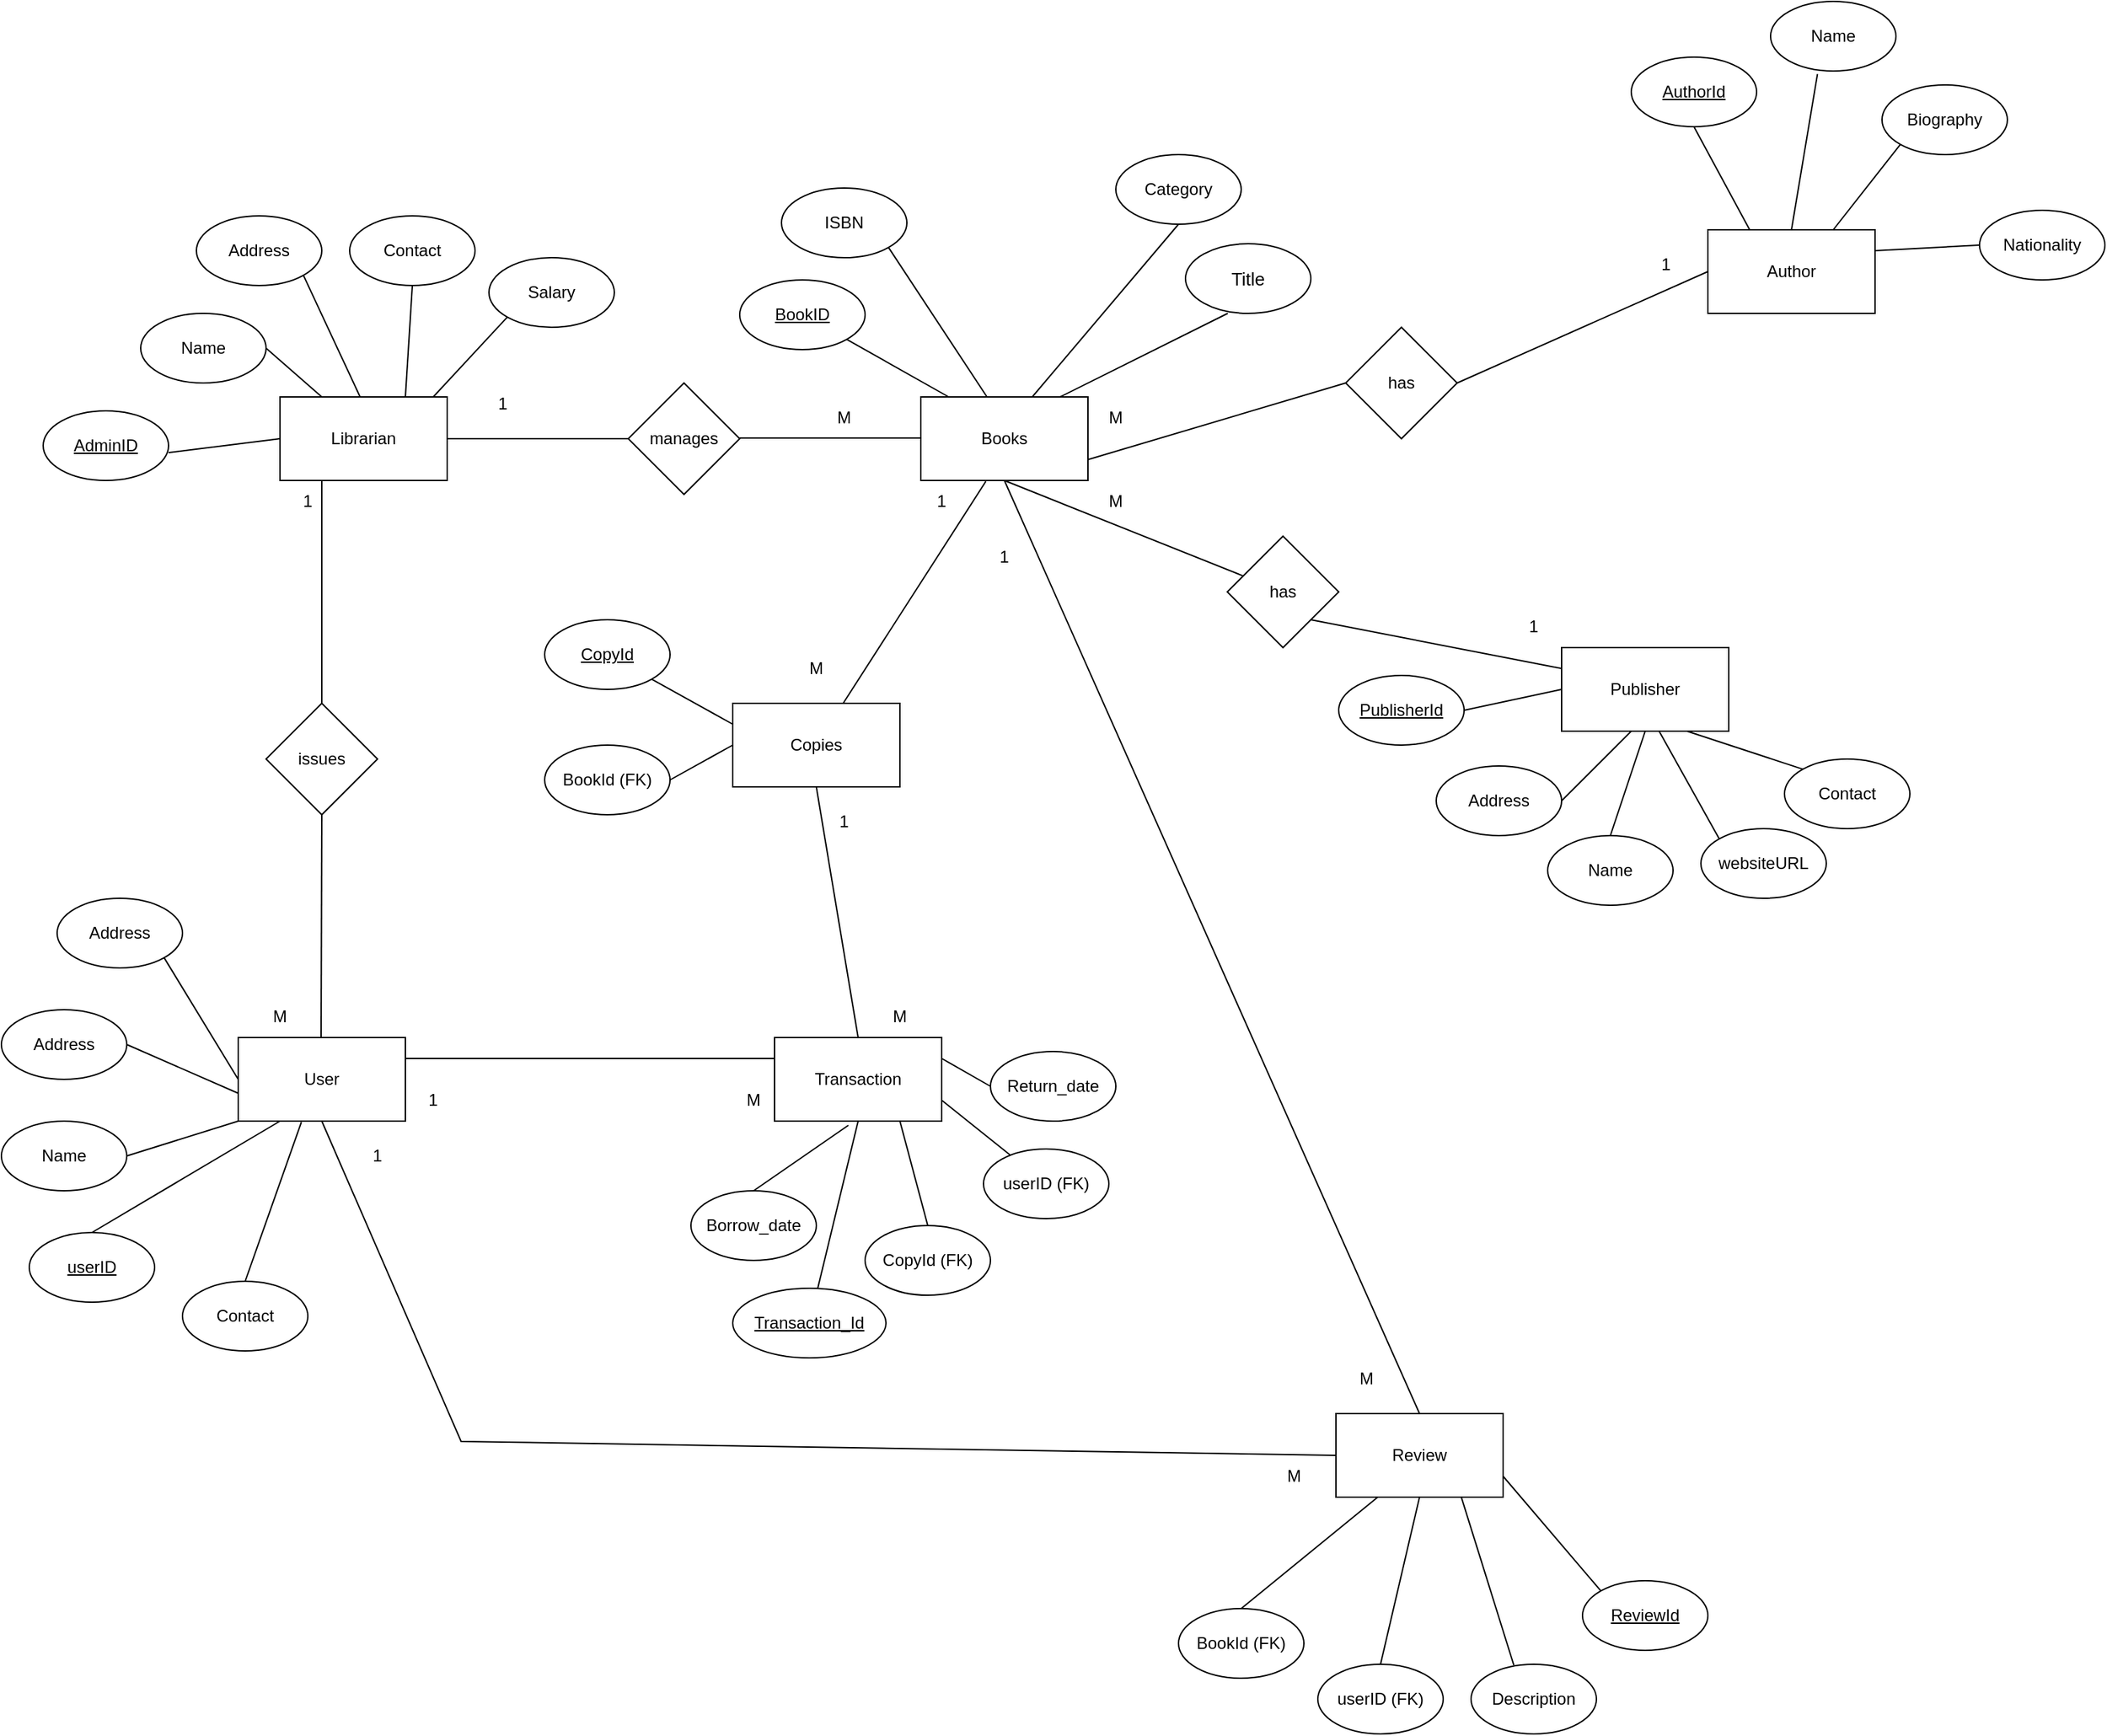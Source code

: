 <mxfile version="23.1.5" type="device">
  <diagram name="Page-1" id="hGsk2TelK7N9O7MpCbgT">
    <mxGraphModel dx="3119" dy="2300" grid="1" gridSize="10" guides="1" tooltips="1" connect="1" arrows="1" fold="1" page="1" pageScale="1" pageWidth="850" pageHeight="1100" math="0" shadow="0">
      <root>
        <mxCell id="0" />
        <mxCell id="1" parent="0" />
        <mxCell id="RzAqjCS5bhyyjEhLVQBK-1" value="Librarian" style="rounded=0;whiteSpace=wrap;html=1;" parent="1" vertex="1">
          <mxGeometry x="110" y="110" width="120" height="60" as="geometry" />
        </mxCell>
        <mxCell id="RzAqjCS5bhyyjEhLVQBK-2" value="manages" style="rhombus;whiteSpace=wrap;html=1;" parent="1" vertex="1">
          <mxGeometry x="360" y="100" width="80" height="80" as="geometry" />
        </mxCell>
        <mxCell id="RzAqjCS5bhyyjEhLVQBK-3" value="Books" style="rounded=0;whiteSpace=wrap;html=1;" parent="1" vertex="1">
          <mxGeometry x="570" y="110" width="120" height="60" as="geometry" />
        </mxCell>
        <mxCell id="RzAqjCS5bhyyjEhLVQBK-4" value="issues" style="rhombus;whiteSpace=wrap;html=1;" parent="1" vertex="1">
          <mxGeometry x="100" y="330" width="80" height="80" as="geometry" />
        </mxCell>
        <mxCell id="RzAqjCS5bhyyjEhLVQBK-5" value="User" style="rounded=0;whiteSpace=wrap;html=1;" parent="1" vertex="1">
          <mxGeometry x="80" y="570" width="120" height="60" as="geometry" />
        </mxCell>
        <mxCell id="RzAqjCS5bhyyjEhLVQBK-7" value="" style="endArrow=none;html=1;rounded=0;exitX=0.5;exitY=1;exitDx=0;exitDy=0;entryX=0.5;entryY=0;entryDx=0;entryDy=0;" parent="1" source="RzAqjCS5bhyyjEhLVQBK-1" target="RzAqjCS5bhyyjEhLVQBK-4" edge="1">
          <mxGeometry width="50" height="50" relative="1" as="geometry">
            <mxPoint x="380" y="290" as="sourcePoint" />
            <mxPoint x="430" y="240" as="targetPoint" />
            <Array as="points">
              <mxPoint x="140" y="170" />
            </Array>
          </mxGeometry>
        </mxCell>
        <mxCell id="RzAqjCS5bhyyjEhLVQBK-8" value="" style="endArrow=none;html=1;rounded=0;exitX=0.5;exitY=1;exitDx=0;exitDy=0;entryX=0.5;entryY=0;entryDx=0;entryDy=0;" parent="1" source="RzAqjCS5bhyyjEhLVQBK-4" edge="1">
          <mxGeometry width="50" height="50" relative="1" as="geometry">
            <mxPoint x="139.5" y="500" as="sourcePoint" />
            <mxPoint x="139.5" y="570" as="targetPoint" />
          </mxGeometry>
        </mxCell>
        <mxCell id="RzAqjCS5bhyyjEhLVQBK-9" value="" style="endArrow=none;html=1;rounded=0;exitX=1;exitY=0.25;exitDx=0;exitDy=0;entryX=0;entryY=0.25;entryDx=0;entryDy=0;" parent="1" source="RzAqjCS5bhyyjEhLVQBK-5" target="6aD6BWjMw6OknYp_RYOi-58" edge="1">
          <mxGeometry width="50" height="50" relative="1" as="geometry">
            <mxPoint x="380" y="290" as="sourcePoint" />
            <mxPoint x="400" y="310" as="targetPoint" />
          </mxGeometry>
        </mxCell>
        <mxCell id="RzAqjCS5bhyyjEhLVQBK-11" value="" style="endArrow=none;html=1;rounded=0;exitX=1;exitY=0.5;exitDx=0;exitDy=0;entryX=0;entryY=0.5;entryDx=0;entryDy=0;" parent="1" source="RzAqjCS5bhyyjEhLVQBK-1" target="RzAqjCS5bhyyjEhLVQBK-2" edge="1">
          <mxGeometry width="50" height="50" relative="1" as="geometry">
            <mxPoint x="380" y="290" as="sourcePoint" />
            <mxPoint x="430" y="240" as="targetPoint" />
          </mxGeometry>
        </mxCell>
        <mxCell id="RzAqjCS5bhyyjEhLVQBK-12" value="" style="endArrow=none;html=1;rounded=0;exitX=1;exitY=0.5;exitDx=0;exitDy=0;entryX=0;entryY=0.5;entryDx=0;entryDy=0;" parent="1" edge="1">
          <mxGeometry width="50" height="50" relative="1" as="geometry">
            <mxPoint x="440" y="139.5" as="sourcePoint" />
            <mxPoint x="570" y="139.5" as="targetPoint" />
          </mxGeometry>
        </mxCell>
        <mxCell id="RzAqjCS5bhyyjEhLVQBK-14" value="Salary" style="ellipse;whiteSpace=wrap;html=1;" parent="1" vertex="1">
          <mxGeometry x="260" y="10" width="90" height="50" as="geometry" />
        </mxCell>
        <mxCell id="RzAqjCS5bhyyjEhLVQBK-15" value="Name" style="ellipse;whiteSpace=wrap;html=1;" parent="1" vertex="1">
          <mxGeometry x="10" y="50" width="90" height="50" as="geometry" />
        </mxCell>
        <mxCell id="RzAqjCS5bhyyjEhLVQBK-16" value="Address" style="ellipse;whiteSpace=wrap;html=1;" parent="1" vertex="1">
          <mxGeometry x="50" y="-20" width="90" height="50" as="geometry" />
        </mxCell>
        <mxCell id="RzAqjCS5bhyyjEhLVQBK-17" value="Contact" style="ellipse;whiteSpace=wrap;html=1;" parent="1" vertex="1">
          <mxGeometry x="160" y="-20" width="90" height="50" as="geometry" />
        </mxCell>
        <mxCell id="RzAqjCS5bhyyjEhLVQBK-18" value="" style="endArrow=none;html=1;rounded=0;entryX=0;entryY=1;entryDx=0;entryDy=0;" parent="1" target="RzAqjCS5bhyyjEhLVQBK-14" edge="1">
          <mxGeometry width="50" height="50" relative="1" as="geometry">
            <mxPoint x="220" y="110" as="sourcePoint" />
            <mxPoint x="270" y="60" as="targetPoint" />
          </mxGeometry>
        </mxCell>
        <mxCell id="RzAqjCS5bhyyjEhLVQBK-19" value="" style="endArrow=none;html=1;rounded=0;entryX=0.5;entryY=1;entryDx=0;entryDy=0;" parent="1" target="RzAqjCS5bhyyjEhLVQBK-17" edge="1">
          <mxGeometry width="50" height="50" relative="1" as="geometry">
            <mxPoint x="200" y="110" as="sourcePoint" />
            <mxPoint x="250" y="60" as="targetPoint" />
          </mxGeometry>
        </mxCell>
        <mxCell id="RzAqjCS5bhyyjEhLVQBK-20" value="" style="endArrow=none;html=1;rounded=0;entryX=1;entryY=0.5;entryDx=0;entryDy=0;" parent="1" target="RzAqjCS5bhyyjEhLVQBK-15" edge="1">
          <mxGeometry width="50" height="50" relative="1" as="geometry">
            <mxPoint x="140" y="110" as="sourcePoint" />
            <mxPoint x="145" y="30" as="targetPoint" />
          </mxGeometry>
        </mxCell>
        <mxCell id="RzAqjCS5bhyyjEhLVQBK-21" value="" style="endArrow=none;html=1;rounded=0;entryX=1;entryY=1;entryDx=0;entryDy=0;" parent="1" target="RzAqjCS5bhyyjEhLVQBK-16" edge="1">
          <mxGeometry width="50" height="50" relative="1" as="geometry">
            <mxPoint x="167.5" y="110" as="sourcePoint" />
            <mxPoint x="172.5" y="30" as="targetPoint" />
          </mxGeometry>
        </mxCell>
        <mxCell id="RzAqjCS5bhyyjEhLVQBK-22" value="ISBN" style="ellipse;whiteSpace=wrap;html=1;" parent="1" vertex="1">
          <mxGeometry x="470" y="-40" width="90" height="50" as="geometry" />
        </mxCell>
        <mxCell id="RzAqjCS5bhyyjEhLVQBK-23" value="Category" style="ellipse;whiteSpace=wrap;html=1;" parent="1" vertex="1">
          <mxGeometry x="710" y="-64" width="90" height="50" as="geometry" />
        </mxCell>
        <mxCell id="RzAqjCS5bhyyjEhLVQBK-24" value="" style="endArrow=none;html=1;rounded=0;entryX=0.337;entryY=1;entryDx=0;entryDy=0;entryPerimeter=0;" parent="1" target="RzAqjCS5bhyyjEhLVQBK-29" edge="1">
          <mxGeometry width="50" height="50" relative="1" as="geometry">
            <mxPoint x="670" y="110" as="sourcePoint" />
            <mxPoint x="723" y="53" as="targetPoint" />
          </mxGeometry>
        </mxCell>
        <mxCell id="RzAqjCS5bhyyjEhLVQBK-25" value="" style="endArrow=none;html=1;rounded=0;entryX=0.5;entryY=1;entryDx=0;entryDy=0;" parent="1" target="RzAqjCS5bhyyjEhLVQBK-23" edge="1">
          <mxGeometry width="50" height="50" relative="1" as="geometry">
            <mxPoint x="650" y="110" as="sourcePoint" />
            <mxPoint x="700" y="60" as="targetPoint" />
          </mxGeometry>
        </mxCell>
        <mxCell id="RzAqjCS5bhyyjEhLVQBK-26" value="" style="endArrow=none;html=1;rounded=0;entryX=1;entryY=1;entryDx=0;entryDy=0;" parent="1" target="RzAqjCS5bhyyjEhLVQBK-28" edge="1">
          <mxGeometry width="50" height="50" relative="1" as="geometry">
            <mxPoint x="590" y="110" as="sourcePoint" />
            <mxPoint x="550" y="75" as="targetPoint" />
          </mxGeometry>
        </mxCell>
        <mxCell id="RzAqjCS5bhyyjEhLVQBK-27" value="" style="endArrow=none;html=1;rounded=0;entryX=1;entryY=1;entryDx=0;entryDy=0;" parent="1" target="RzAqjCS5bhyyjEhLVQBK-22" edge="1">
          <mxGeometry width="50" height="50" relative="1" as="geometry">
            <mxPoint x="617.5" y="110" as="sourcePoint" />
            <mxPoint x="622.5" y="30" as="targetPoint" />
          </mxGeometry>
        </mxCell>
        <mxCell id="RzAqjCS5bhyyjEhLVQBK-28" value="&lt;u&gt;BookID&lt;/u&gt;" style="ellipse;whiteSpace=wrap;html=1;" parent="1" vertex="1">
          <mxGeometry x="440" y="26" width="90" height="50" as="geometry" />
        </mxCell>
        <mxCell id="RzAqjCS5bhyyjEhLVQBK-29" value="&lt;font style=&quot;font-size: 13px;&quot;&gt;Title&lt;/font&gt;" style="ellipse;whiteSpace=wrap;html=1;" parent="1" vertex="1">
          <mxGeometry x="760" width="90" height="50" as="geometry" />
        </mxCell>
        <mxCell id="RzAqjCS5bhyyjEhLVQBK-31" value="&lt;u&gt;userID&lt;/u&gt;" style="ellipse;whiteSpace=wrap;html=1;" parent="1" vertex="1">
          <mxGeometry x="-70" y="710" width="90" height="50" as="geometry" />
        </mxCell>
        <mxCell id="RzAqjCS5bhyyjEhLVQBK-32" value="Name" style="ellipse;whiteSpace=wrap;html=1;" parent="1" vertex="1">
          <mxGeometry x="-90" y="630" width="90" height="50" as="geometry" />
        </mxCell>
        <mxCell id="RzAqjCS5bhyyjEhLVQBK-33" value="Address" style="ellipse;whiteSpace=wrap;html=1;" parent="1" vertex="1">
          <mxGeometry x="-90" y="550" width="90" height="50" as="geometry" />
        </mxCell>
        <mxCell id="RzAqjCS5bhyyjEhLVQBK-34" value="Contact" style="ellipse;whiteSpace=wrap;html=1;" parent="1" vertex="1">
          <mxGeometry x="40" y="745" width="90" height="50" as="geometry" />
        </mxCell>
        <mxCell id="RzAqjCS5bhyyjEhLVQBK-35" value="" style="endArrow=none;html=1;rounded=0;exitX=1;exitY=0.5;exitDx=0;exitDy=0;" parent="1" source="RzAqjCS5bhyyjEhLVQBK-33" edge="1">
          <mxGeometry width="50" height="50" relative="1" as="geometry">
            <mxPoint x="80" y="680" as="sourcePoint" />
            <mxPoint x="80" y="610" as="targetPoint" />
          </mxGeometry>
        </mxCell>
        <mxCell id="RzAqjCS5bhyyjEhLVQBK-36" value="" style="endArrow=none;html=1;rounded=0;entryX=0;entryY=1;entryDx=0;entryDy=0;exitX=1;exitY=0.5;exitDx=0;exitDy=0;" parent="1" source="RzAqjCS5bhyyjEhLVQBK-32" target="RzAqjCS5bhyyjEhLVQBK-5" edge="1">
          <mxGeometry width="50" height="50" relative="1" as="geometry">
            <mxPoint x="120" y="700" as="sourcePoint" />
            <mxPoint x="140" y="640" as="targetPoint" />
          </mxGeometry>
        </mxCell>
        <mxCell id="RzAqjCS5bhyyjEhLVQBK-37" value="" style="endArrow=none;html=1;rounded=0;exitX=0.5;exitY=0;exitDx=0;exitDy=0;entryX=0.25;entryY=1;entryDx=0;entryDy=0;" parent="1" source="RzAqjCS5bhyyjEhLVQBK-31" target="RzAqjCS5bhyyjEhLVQBK-5" edge="1">
          <mxGeometry width="50" height="50" relative="1" as="geometry">
            <mxPoint x="100" y="700" as="sourcePoint" />
            <mxPoint x="150" y="630" as="targetPoint" />
          </mxGeometry>
        </mxCell>
        <mxCell id="RzAqjCS5bhyyjEhLVQBK-38" value="" style="endArrow=none;html=1;rounded=0;exitX=0.378;exitY=1.011;exitDx=0;exitDy=0;entryX=0.5;entryY=0;entryDx=0;entryDy=0;exitPerimeter=0;" parent="1" source="RzAqjCS5bhyyjEhLVQBK-5" target="RzAqjCS5bhyyjEhLVQBK-34" edge="1">
          <mxGeometry width="50" height="50" relative="1" as="geometry">
            <mxPoint x="190" y="700" as="sourcePoint" />
            <mxPoint x="250" y="670" as="targetPoint" />
          </mxGeometry>
        </mxCell>
        <mxCell id="RzAqjCS5bhyyjEhLVQBK-39" value="" style="endArrow=none;html=1;rounded=0;entryX=0.5;entryY=1;entryDx=0;entryDy=0;exitX=0.5;exitY=0;exitDx=0;exitDy=0;" parent="1" source="RzAqjCS5bhyyjEhLVQBK-41" edge="1">
          <mxGeometry width="50" height="50" relative="1" as="geometry">
            <mxPoint x="614" y="775" as="sourcePoint" />
            <mxPoint x="518" y="633" as="targetPoint" />
          </mxGeometry>
        </mxCell>
        <mxCell id="RzAqjCS5bhyyjEhLVQBK-40" value="" style="endArrow=none;html=1;rounded=0;entryX=1;entryY=0.25;entryDx=0;entryDy=0;exitX=0;exitY=0.5;exitDx=0;exitDy=0;" parent="1" source="RzAqjCS5bhyyjEhLVQBK-42" target="6aD6BWjMw6OknYp_RYOi-58" edge="1">
          <mxGeometry width="50" height="50" relative="1" as="geometry">
            <mxPoint x="655" y="660" as="sourcePoint" />
            <mxPoint x="575" y="620" as="targetPoint" />
          </mxGeometry>
        </mxCell>
        <mxCell id="RzAqjCS5bhyyjEhLVQBK-41" value="Borrow_date" style="ellipse;whiteSpace=wrap;html=1;" parent="1" vertex="1">
          <mxGeometry x="405" y="680" width="90" height="50" as="geometry" />
        </mxCell>
        <mxCell id="RzAqjCS5bhyyjEhLVQBK-42" value="Return_date" style="ellipse;whiteSpace=wrap;html=1;" parent="1" vertex="1">
          <mxGeometry x="620" y="580" width="90" height="50" as="geometry" />
        </mxCell>
        <mxCell id="RzAqjCS5bhyyjEhLVQBK-43" value="1" style="text;html=1;strokeColor=none;fillColor=none;align=center;verticalAlign=middle;whiteSpace=wrap;rounded=0;" parent="1" vertex="1">
          <mxGeometry x="240" y="100" width="60" height="30" as="geometry" />
        </mxCell>
        <mxCell id="RzAqjCS5bhyyjEhLVQBK-44" value="M" style="text;html=1;strokeColor=none;fillColor=none;align=center;verticalAlign=middle;whiteSpace=wrap;rounded=0;" parent="1" vertex="1">
          <mxGeometry x="485" y="110" width="60" height="30" as="geometry" />
        </mxCell>
        <mxCell id="RzAqjCS5bhyyjEhLVQBK-45" value="1" style="text;html=1;strokeColor=none;fillColor=none;align=center;verticalAlign=middle;whiteSpace=wrap;rounded=0;" parent="1" vertex="1">
          <mxGeometry x="100" y="170" width="60" height="30" as="geometry" />
        </mxCell>
        <mxCell id="RzAqjCS5bhyyjEhLVQBK-46" value="M" style="text;html=1;strokeColor=none;fillColor=none;align=center;verticalAlign=middle;whiteSpace=wrap;rounded=0;" parent="1" vertex="1">
          <mxGeometry x="80" y="540" width="60" height="30" as="geometry" />
        </mxCell>
        <mxCell id="6aD6BWjMw6OknYp_RYOi-1" value="&lt;u&gt;AdminID&lt;/u&gt;" style="ellipse;whiteSpace=wrap;html=1;" parent="1" vertex="1">
          <mxGeometry x="-60" y="120" width="90" height="50" as="geometry" />
        </mxCell>
        <mxCell id="6aD6BWjMw6OknYp_RYOi-2" value="" style="endArrow=none;html=1;rounded=0;entryX=0;entryY=0.5;entryDx=0;entryDy=0;" parent="1" target="RzAqjCS5bhyyjEhLVQBK-1" edge="1">
          <mxGeometry width="50" height="50" relative="1" as="geometry">
            <mxPoint x="30" y="150" as="sourcePoint" />
            <mxPoint x="80" y="100" as="targetPoint" />
          </mxGeometry>
        </mxCell>
        <mxCell id="6aD6BWjMw6OknYp_RYOi-3" value="Address" style="ellipse;whiteSpace=wrap;html=1;" parent="1" vertex="1">
          <mxGeometry x="-50" y="470" width="90" height="50" as="geometry" />
        </mxCell>
        <mxCell id="6aD6BWjMw6OknYp_RYOi-4" value="" style="endArrow=none;html=1;rounded=0;entryX=0;entryY=0.5;entryDx=0;entryDy=0;exitX=1;exitY=1;exitDx=0;exitDy=0;" parent="1" source="6aD6BWjMw6OknYp_RYOi-3" target="RzAqjCS5bhyyjEhLVQBK-5" edge="1">
          <mxGeometry width="50" height="50" relative="1" as="geometry">
            <mxPoint x="10" y="615" as="sourcePoint" />
            <mxPoint x="60" y="565" as="targetPoint" />
          </mxGeometry>
        </mxCell>
        <mxCell id="6aD6BWjMw6OknYp_RYOi-11" value="" style="endArrow=none;html=1;rounded=0;exitX=0.5;exitY=1;exitDx=0;exitDy=0;" parent="1" source="RzAqjCS5bhyyjEhLVQBK-3" target="6aD6BWjMw6OknYp_RYOi-14" edge="1">
          <mxGeometry width="50" height="50" relative="1" as="geometry">
            <mxPoint x="700" y="260" as="sourcePoint" />
            <mxPoint x="720" y="260" as="targetPoint" />
          </mxGeometry>
        </mxCell>
        <mxCell id="6aD6BWjMw6OknYp_RYOi-12" value="has" style="rhombus;whiteSpace=wrap;html=1;" parent="1" vertex="1">
          <mxGeometry x="875" y="60" width="80" height="80" as="geometry" />
        </mxCell>
        <mxCell id="6aD6BWjMw6OknYp_RYOi-13" value="" style="endArrow=none;html=1;rounded=0;exitX=1;exitY=0.75;exitDx=0;exitDy=0;entryX=0;entryY=0.5;entryDx=0;entryDy=0;" parent="1" source="RzAqjCS5bhyyjEhLVQBK-3" target="6aD6BWjMw6OknYp_RYOi-12" edge="1">
          <mxGeometry width="50" height="50" relative="1" as="geometry">
            <mxPoint x="810" y="180" as="sourcePoint" />
            <mxPoint x="870" y="170" as="targetPoint" />
          </mxGeometry>
        </mxCell>
        <mxCell id="6aD6BWjMw6OknYp_RYOi-14" value="has" style="rhombus;whiteSpace=wrap;html=1;" parent="1" vertex="1">
          <mxGeometry x="790" y="210" width="80" height="80" as="geometry" />
        </mxCell>
        <mxCell id="6aD6BWjMw6OknYp_RYOi-16" value="&lt;font style=&quot;font-size: 12px;&quot;&gt;Author&lt;/font&gt;" style="rounded=0;whiteSpace=wrap;html=1;" parent="1" vertex="1">
          <mxGeometry x="1135" y="-10" width="120" height="60" as="geometry" />
        </mxCell>
        <mxCell id="6aD6BWjMw6OknYp_RYOi-30" value="Publisher" style="rounded=0;whiteSpace=wrap;html=1;" parent="1" vertex="1">
          <mxGeometry x="1030" y="290" width="120" height="60" as="geometry" />
        </mxCell>
        <mxCell id="6aD6BWjMw6OknYp_RYOi-31" value="websiteURL" style="ellipse;whiteSpace=wrap;html=1;" parent="1" vertex="1">
          <mxGeometry x="1130" y="420" width="90" height="50" as="geometry" />
        </mxCell>
        <mxCell id="6aD6BWjMw6OknYp_RYOi-32" value="Name" style="ellipse;whiteSpace=wrap;html=1;" parent="1" vertex="1">
          <mxGeometry x="1020" y="425" width="90" height="50" as="geometry" />
        </mxCell>
        <mxCell id="6aD6BWjMw6OknYp_RYOi-33" value="Address" style="ellipse;whiteSpace=wrap;html=1;" parent="1" vertex="1">
          <mxGeometry x="940" y="375" width="90" height="50" as="geometry" />
        </mxCell>
        <mxCell id="6aD6BWjMw6OknYp_RYOi-34" value="Contact" style="ellipse;whiteSpace=wrap;html=1;" parent="1" vertex="1">
          <mxGeometry x="1190" y="370" width="90" height="50" as="geometry" />
        </mxCell>
        <mxCell id="6aD6BWjMw6OknYp_RYOi-35" value="" style="endArrow=none;html=1;rounded=0;" parent="1" edge="1">
          <mxGeometry width="50" height="50" relative="1" as="geometry">
            <mxPoint x="1030" y="400" as="sourcePoint" />
            <mxPoint x="1080" y="350" as="targetPoint" />
          </mxGeometry>
        </mxCell>
        <mxCell id="6aD6BWjMw6OknYp_RYOi-36" value="" style="endArrow=none;html=1;rounded=0;entryX=0.5;entryY=1;entryDx=0;entryDy=0;exitX=0.5;exitY=0;exitDx=0;exitDy=0;" parent="1" source="6aD6BWjMw6OknYp_RYOi-32" target="6aD6BWjMw6OknYp_RYOi-30" edge="1">
          <mxGeometry width="50" height="50" relative="1" as="geometry">
            <mxPoint x="1070" y="420" as="sourcePoint" />
            <mxPoint x="1090" y="360" as="targetPoint" />
          </mxGeometry>
        </mxCell>
        <mxCell id="6aD6BWjMw6OknYp_RYOi-37" value="" style="endArrow=none;html=1;rounded=0;exitX=0;exitY=0;exitDx=0;exitDy=0;" parent="1" source="6aD6BWjMw6OknYp_RYOi-31" edge="1">
          <mxGeometry width="50" height="50" relative="1" as="geometry">
            <mxPoint x="1050" y="420" as="sourcePoint" />
            <mxPoint x="1100" y="350" as="targetPoint" />
          </mxGeometry>
        </mxCell>
        <mxCell id="6aD6BWjMw6OknYp_RYOi-38" value="" style="endArrow=none;html=1;rounded=0;exitX=0.75;exitY=1;exitDx=0;exitDy=0;entryX=0;entryY=0;entryDx=0;entryDy=0;" parent="1" source="6aD6BWjMw6OknYp_RYOi-30" target="6aD6BWjMw6OknYp_RYOi-34" edge="1">
          <mxGeometry width="50" height="50" relative="1" as="geometry">
            <mxPoint x="1140" y="420" as="sourcePoint" />
            <mxPoint x="1200" y="390" as="targetPoint" />
          </mxGeometry>
        </mxCell>
        <mxCell id="6aD6BWjMw6OknYp_RYOi-41" value="&lt;u&gt;PublisherId&lt;/u&gt;" style="ellipse;whiteSpace=wrap;html=1;" parent="1" vertex="1">
          <mxGeometry x="870" y="310" width="90" height="50" as="geometry" />
        </mxCell>
        <mxCell id="6aD6BWjMw6OknYp_RYOi-42" value="" style="endArrow=none;html=1;rounded=0;entryX=0;entryY=0.5;entryDx=0;entryDy=0;" parent="1" target="6aD6BWjMw6OknYp_RYOi-30" edge="1">
          <mxGeometry width="50" height="50" relative="1" as="geometry">
            <mxPoint x="960" y="335" as="sourcePoint" />
            <mxPoint x="1010" y="285" as="targetPoint" />
          </mxGeometry>
        </mxCell>
        <mxCell id="6aD6BWjMw6OknYp_RYOi-43" value="" style="endArrow=none;html=1;rounded=0;exitX=1;exitY=1;exitDx=0;exitDy=0;entryX=0;entryY=0.25;entryDx=0;entryDy=0;" parent="1" source="6aD6BWjMw6OknYp_RYOi-14" target="6aD6BWjMw6OknYp_RYOi-30" edge="1">
          <mxGeometry width="50" height="50" relative="1" as="geometry">
            <mxPoint x="765" y="300" as="sourcePoint" />
            <mxPoint x="932" y="389.98" as="targetPoint" />
          </mxGeometry>
        </mxCell>
        <mxCell id="6aD6BWjMw6OknYp_RYOi-45" value="&lt;u&gt;AuthorId&lt;/u&gt;" style="ellipse;whiteSpace=wrap;html=1;" parent="1" vertex="1">
          <mxGeometry x="1080" y="-134" width="90" height="50" as="geometry" />
        </mxCell>
        <mxCell id="6aD6BWjMw6OknYp_RYOi-46" value="Name" style="ellipse;whiteSpace=wrap;html=1;" parent="1" vertex="1">
          <mxGeometry x="1180" y="-174" width="90" height="50" as="geometry" />
        </mxCell>
        <mxCell id="6aD6BWjMw6OknYp_RYOi-49" value="" style="endArrow=none;html=1;rounded=0;exitX=1;exitY=0.5;exitDx=0;exitDy=0;entryX=0;entryY=0.5;entryDx=0;entryDy=0;" parent="1" source="6aD6BWjMw6OknYp_RYOi-12" target="6aD6BWjMw6OknYp_RYOi-16" edge="1">
          <mxGeometry width="50" height="50" relative="1" as="geometry">
            <mxPoint x="1040" y="180" as="sourcePoint" />
            <mxPoint x="1090" y="130" as="targetPoint" />
          </mxGeometry>
        </mxCell>
        <mxCell id="6aD6BWjMw6OknYp_RYOi-52" value="Biography" style="ellipse;whiteSpace=wrap;html=1;" parent="1" vertex="1">
          <mxGeometry x="1260" y="-114" width="90" height="50" as="geometry" />
        </mxCell>
        <mxCell id="6aD6BWjMw6OknYp_RYOi-53" value="Nationality" style="ellipse;whiteSpace=wrap;html=1;" parent="1" vertex="1">
          <mxGeometry x="1330" y="-24" width="90" height="50" as="geometry" />
        </mxCell>
        <mxCell id="6aD6BWjMw6OknYp_RYOi-54" value="" style="endArrow=none;html=1;rounded=0;entryX=0.5;entryY=1;entryDx=0;entryDy=0;exitX=0.25;exitY=0;exitDx=0;exitDy=0;" parent="1" source="6aD6BWjMw6OknYp_RYOi-16" target="6aD6BWjMw6OknYp_RYOi-45" edge="1">
          <mxGeometry width="50" height="50" relative="1" as="geometry">
            <mxPoint x="1160" y="-14" as="sourcePoint" />
            <mxPoint x="1040" y="-54" as="targetPoint" />
          </mxGeometry>
        </mxCell>
        <mxCell id="6aD6BWjMw6OknYp_RYOi-55" value="" style="endArrow=none;html=1;rounded=0;entryX=0.374;entryY=1.044;entryDx=0;entryDy=0;entryPerimeter=0;exitX=0.5;exitY=0;exitDx=0;exitDy=0;" parent="1" source="6aD6BWjMw6OknYp_RYOi-16" target="6aD6BWjMw6OknYp_RYOi-46" edge="1">
          <mxGeometry width="50" height="50" relative="1" as="geometry">
            <mxPoint x="1175" y="-14" as="sourcePoint" />
            <mxPoint x="1135" y="-74" as="targetPoint" />
          </mxGeometry>
        </mxCell>
        <mxCell id="6aD6BWjMw6OknYp_RYOi-56" value="" style="endArrow=none;html=1;rounded=0;entryX=0;entryY=1;entryDx=0;entryDy=0;exitX=0.75;exitY=0;exitDx=0;exitDy=0;" parent="1" source="6aD6BWjMw6OknYp_RYOi-16" target="6aD6BWjMw6OknYp_RYOi-52" edge="1">
          <mxGeometry width="50" height="50" relative="1" as="geometry">
            <mxPoint x="1205" as="sourcePoint" />
            <mxPoint x="1224" y="-112" as="targetPoint" />
          </mxGeometry>
        </mxCell>
        <mxCell id="6aD6BWjMw6OknYp_RYOi-57" value="" style="endArrow=none;html=1;rounded=0;entryX=0;entryY=0.5;entryDx=0;entryDy=0;exitX=1;exitY=0.25;exitDx=0;exitDy=0;" parent="1" source="6aD6BWjMw6OknYp_RYOi-16" target="6aD6BWjMw6OknYp_RYOi-53" edge="1">
          <mxGeometry width="50" height="50" relative="1" as="geometry">
            <mxPoint x="1235" as="sourcePoint" />
            <mxPoint x="1283" y="-61" as="targetPoint" />
          </mxGeometry>
        </mxCell>
        <mxCell id="6aD6BWjMw6OknYp_RYOi-58" value="Transaction" style="rounded=0;whiteSpace=wrap;html=1;" parent="1" vertex="1">
          <mxGeometry x="465" y="570" width="120" height="60" as="geometry" />
        </mxCell>
        <mxCell id="6aD6BWjMw6OknYp_RYOi-60" value="&lt;u&gt;Transaction_Id&lt;/u&gt;" style="ellipse;whiteSpace=wrap;html=1;" parent="1" vertex="1">
          <mxGeometry x="435" y="750" width="110" height="50" as="geometry" />
        </mxCell>
        <mxCell id="6aD6BWjMw6OknYp_RYOi-63" value="" style="endArrow=none;html=1;rounded=0;entryX=0.5;entryY=1;entryDx=0;entryDy=0;" parent="1" source="6aD6BWjMw6OknYp_RYOi-60" target="6aD6BWjMw6OknYp_RYOi-58" edge="1">
          <mxGeometry width="50" height="50" relative="1" as="geometry">
            <mxPoint x="795" y="570" as="sourcePoint" />
            <mxPoint x="845" y="520" as="targetPoint" />
          </mxGeometry>
        </mxCell>
        <mxCell id="6aD6BWjMw6OknYp_RYOi-64" value="CopyId (FK)" style="ellipse;whiteSpace=wrap;html=1;" parent="1" vertex="1">
          <mxGeometry x="530" y="705" width="90" height="50" as="geometry" />
        </mxCell>
        <mxCell id="6aD6BWjMw6OknYp_RYOi-65" value="userID (FK)" style="ellipse;whiteSpace=wrap;html=1;" parent="1" vertex="1">
          <mxGeometry x="615" y="650" width="90" height="50" as="geometry" />
        </mxCell>
        <mxCell id="6aD6BWjMw6OknYp_RYOi-66" value="" style="endArrow=none;html=1;rounded=0;entryX=0.75;entryY=1;entryDx=0;entryDy=0;exitX=0.5;exitY=0;exitDx=0;exitDy=0;" parent="1" source="6aD6BWjMw6OknYp_RYOi-64" target="6aD6BWjMw6OknYp_RYOi-58" edge="1">
          <mxGeometry width="50" height="50" relative="1" as="geometry">
            <mxPoint x="585" y="690" as="sourcePoint" />
            <mxPoint x="845" y="520" as="targetPoint" />
          </mxGeometry>
        </mxCell>
        <mxCell id="6aD6BWjMw6OknYp_RYOi-70" style="edgeStyle=orthogonalEdgeStyle;rounded=0;orthogonalLoop=1;jettySize=auto;html=1;exitX=0.5;exitY=1;exitDx=0;exitDy=0;" parent="1" source="6aD6BWjMw6OknYp_RYOi-60" target="6aD6BWjMw6OknYp_RYOi-60" edge="1">
          <mxGeometry relative="1" as="geometry" />
        </mxCell>
        <mxCell id="6aD6BWjMw6OknYp_RYOi-71" value="" style="endArrow=none;html=1;rounded=0;exitX=1;exitY=0.75;exitDx=0;exitDy=0;" parent="1" source="6aD6BWjMw6OknYp_RYOi-58" target="6aD6BWjMw6OknYp_RYOi-65" edge="1">
          <mxGeometry width="50" height="50" relative="1" as="geometry">
            <mxPoint x="745" y="570" as="sourcePoint" />
            <mxPoint x="795" y="520" as="targetPoint" />
          </mxGeometry>
        </mxCell>
        <mxCell id="6aD6BWjMw6OknYp_RYOi-72" value="Review" style="rounded=0;whiteSpace=wrap;html=1;" parent="1" vertex="1">
          <mxGeometry x="868" y="840" width="120" height="60" as="geometry" />
        </mxCell>
        <mxCell id="6aD6BWjMw6OknYp_RYOi-73" value="BookId (FK)" style="ellipse;whiteSpace=wrap;html=1;" parent="1" vertex="1">
          <mxGeometry x="755" y="980" width="90" height="50" as="geometry" />
        </mxCell>
        <mxCell id="6aD6BWjMw6OknYp_RYOi-74" value="userID (FK)" style="ellipse;whiteSpace=wrap;html=1;" parent="1" vertex="1">
          <mxGeometry x="855" y="1020" width="90" height="50" as="geometry" />
        </mxCell>
        <mxCell id="6aD6BWjMw6OknYp_RYOi-75" value="Description" style="ellipse;whiteSpace=wrap;html=1;" parent="1" vertex="1">
          <mxGeometry x="965" y="1020" width="90" height="50" as="geometry" />
        </mxCell>
        <mxCell id="6aD6BWjMw6OknYp_RYOi-76" value="&lt;u&gt;ReviewId&lt;/u&gt;" style="ellipse;whiteSpace=wrap;html=1;" parent="1" vertex="1">
          <mxGeometry x="1045" y="960" width="90" height="50" as="geometry" />
        </mxCell>
        <mxCell id="6aD6BWjMw6OknYp_RYOi-77" value="" style="endArrow=none;html=1;rounded=0;entryX=0.25;entryY=1;entryDx=0;entryDy=0;exitX=0.5;exitY=0;exitDx=0;exitDy=0;" parent="1" source="6aD6BWjMw6OknYp_RYOi-73" target="6aD6BWjMw6OknYp_RYOi-72" edge="1">
          <mxGeometry width="50" height="50" relative="1" as="geometry">
            <mxPoint x="885" y="760" as="sourcePoint" />
            <mxPoint x="935" y="710" as="targetPoint" />
          </mxGeometry>
        </mxCell>
        <mxCell id="6aD6BWjMw6OknYp_RYOi-78" value="" style="endArrow=none;html=1;rounded=0;entryX=0.5;entryY=1;entryDx=0;entryDy=0;exitX=0.5;exitY=0;exitDx=0;exitDy=0;" parent="1" source="6aD6BWjMw6OknYp_RYOi-74" target="6aD6BWjMw6OknYp_RYOi-72" edge="1">
          <mxGeometry width="50" height="50" relative="1" as="geometry">
            <mxPoint x="885" y="710" as="sourcePoint" />
            <mxPoint x="935" y="660" as="targetPoint" />
          </mxGeometry>
        </mxCell>
        <mxCell id="6aD6BWjMw6OknYp_RYOi-79" value="" style="endArrow=none;html=1;rounded=0;entryX=0.75;entryY=1;entryDx=0;entryDy=0;exitX=0.341;exitY=0.013;exitDx=0;exitDy=0;exitPerimeter=0;" parent="1" source="6aD6BWjMw6OknYp_RYOi-75" target="6aD6BWjMw6OknYp_RYOi-72" edge="1">
          <mxGeometry width="50" height="50" relative="1" as="geometry">
            <mxPoint x="965" y="1020" as="sourcePoint" />
            <mxPoint x="963" y="900" as="targetPoint" />
          </mxGeometry>
        </mxCell>
        <mxCell id="6aD6BWjMw6OknYp_RYOi-80" value="" style="endArrow=none;html=1;rounded=0;entryX=1;entryY=0.75;entryDx=0;entryDy=0;exitX=0;exitY=0;exitDx=0;exitDy=0;" parent="1" source="6aD6BWjMw6OknYp_RYOi-76" target="6aD6BWjMw6OknYp_RYOi-72" edge="1">
          <mxGeometry width="50" height="50" relative="1" as="geometry">
            <mxPoint x="1006" y="1031" as="sourcePoint" />
            <mxPoint x="973" y="910" as="targetPoint" />
          </mxGeometry>
        </mxCell>
        <mxCell id="6aD6BWjMw6OknYp_RYOi-81" value="" style="endArrow=none;html=1;rounded=0;entryX=0.5;entryY=1;entryDx=0;entryDy=0;exitX=0.5;exitY=0;exitDx=0;exitDy=0;" parent="1" source="6aD6BWjMw6OknYp_RYOi-72" target="RzAqjCS5bhyyjEhLVQBK-3" edge="1">
          <mxGeometry width="50" height="50" relative="1" as="geometry">
            <mxPoint x="690" y="310" as="sourcePoint" />
            <mxPoint x="740" y="260" as="targetPoint" />
          </mxGeometry>
        </mxCell>
        <mxCell id="6aD6BWjMw6OknYp_RYOi-89" value="Copies" style="rounded=0;whiteSpace=wrap;html=1;" parent="1" vertex="1">
          <mxGeometry x="435" y="330" width="120" height="60" as="geometry" />
        </mxCell>
        <mxCell id="6aD6BWjMw6OknYp_RYOi-90" value="&lt;u&gt;CopyId&lt;/u&gt;" style="ellipse;whiteSpace=wrap;html=1;" parent="1" vertex="1">
          <mxGeometry x="300" y="270" width="90" height="50" as="geometry" />
        </mxCell>
        <mxCell id="6aD6BWjMw6OknYp_RYOi-91" value="BookId (FK)" style="ellipse;whiteSpace=wrap;html=1;" parent="1" vertex="1">
          <mxGeometry x="300" y="360" width="90" height="50" as="geometry" />
        </mxCell>
        <mxCell id="6aD6BWjMw6OknYp_RYOi-92" value="" style="endArrow=none;html=1;rounded=0;entryX=0;entryY=0.25;entryDx=0;entryDy=0;exitX=1;exitY=1;exitDx=0;exitDy=0;" parent="1" source="6aD6BWjMw6OknYp_RYOi-90" target="6aD6BWjMw6OknYp_RYOi-89" edge="1">
          <mxGeometry width="50" height="50" relative="1" as="geometry">
            <mxPoint x="540" y="490" as="sourcePoint" />
            <mxPoint x="590" y="440" as="targetPoint" />
          </mxGeometry>
        </mxCell>
        <mxCell id="6aD6BWjMw6OknYp_RYOi-93" value="" style="endArrow=none;html=1;rounded=0;entryX=0;entryY=0.5;entryDx=0;entryDy=0;exitX=1;exitY=0.5;exitDx=0;exitDy=0;" parent="1" source="6aD6BWjMw6OknYp_RYOi-91" target="6aD6BWjMw6OknYp_RYOi-89" edge="1">
          <mxGeometry width="50" height="50" relative="1" as="geometry">
            <mxPoint x="540" y="490" as="sourcePoint" />
            <mxPoint x="590" y="440" as="targetPoint" />
          </mxGeometry>
        </mxCell>
        <mxCell id="6aD6BWjMw6OknYp_RYOi-94" value="" style="endArrow=none;html=1;rounded=0;entryX=0.389;entryY=1.011;entryDx=0;entryDy=0;entryPerimeter=0;" parent="1" source="6aD6BWjMw6OknYp_RYOi-89" target="RzAqjCS5bhyyjEhLVQBK-3" edge="1">
          <mxGeometry width="50" height="50" relative="1" as="geometry">
            <mxPoint x="540" y="490" as="sourcePoint" />
            <mxPoint x="590" y="440" as="targetPoint" />
          </mxGeometry>
        </mxCell>
        <mxCell id="6aD6BWjMw6OknYp_RYOi-95" value="" style="endArrow=none;html=1;rounded=0;entryX=0.5;entryY=1;entryDx=0;entryDy=0;exitX=0.5;exitY=0;exitDx=0;exitDy=0;" parent="1" source="6aD6BWjMw6OknYp_RYOi-58" target="6aD6BWjMw6OknYp_RYOi-89" edge="1">
          <mxGeometry width="50" height="50" relative="1" as="geometry">
            <mxPoint x="540" y="490" as="sourcePoint" />
            <mxPoint x="590" y="440" as="targetPoint" />
          </mxGeometry>
        </mxCell>
        <mxCell id="6aD6BWjMw6OknYp_RYOi-96" value="" style="endArrow=none;html=1;rounded=0;exitX=0.5;exitY=1;exitDx=0;exitDy=0;entryX=0;entryY=0.5;entryDx=0;entryDy=0;" parent="1" source="RzAqjCS5bhyyjEhLVQBK-5" target="6aD6BWjMw6OknYp_RYOi-72" edge="1">
          <mxGeometry width="50" height="50" relative="1" as="geometry">
            <mxPoint x="800" y="470" as="sourcePoint" />
            <mxPoint x="850" y="420" as="targetPoint" />
            <Array as="points">
              <mxPoint x="240" y="860" />
            </Array>
          </mxGeometry>
        </mxCell>
        <mxCell id="qzR3Iai2hiL4gK3pXP3i-1" value="1" style="text;html=1;align=center;verticalAlign=middle;whiteSpace=wrap;rounded=0;" vertex="1" parent="1">
          <mxGeometry x="190" y="600" width="60" height="30" as="geometry" />
        </mxCell>
        <mxCell id="qzR3Iai2hiL4gK3pXP3i-2" value="M" style="text;html=1;align=center;verticalAlign=middle;whiteSpace=wrap;rounded=0;" vertex="1" parent="1">
          <mxGeometry x="420" y="600" width="60" height="30" as="geometry" />
        </mxCell>
        <mxCell id="qzR3Iai2hiL4gK3pXP3i-4" value="1" style="text;html=1;align=center;verticalAlign=middle;whiteSpace=wrap;rounded=0;" vertex="1" parent="1">
          <mxGeometry x="485" y="400" width="60" height="30" as="geometry" />
        </mxCell>
        <mxCell id="qzR3Iai2hiL4gK3pXP3i-5" value="M" style="text;html=1;align=center;verticalAlign=middle;whiteSpace=wrap;rounded=0;" vertex="1" parent="1">
          <mxGeometry x="525" y="540" width="60" height="30" as="geometry" />
        </mxCell>
        <mxCell id="qzR3Iai2hiL4gK3pXP3i-6" value="M" style="text;html=1;align=center;verticalAlign=middle;whiteSpace=wrap;rounded=0;" vertex="1" parent="1">
          <mxGeometry x="465" y="290" width="60" height="30" as="geometry" />
        </mxCell>
        <mxCell id="qzR3Iai2hiL4gK3pXP3i-7" value="1" style="text;html=1;align=center;verticalAlign=middle;whiteSpace=wrap;rounded=0;" vertex="1" parent="1">
          <mxGeometry x="555" y="170" width="60" height="30" as="geometry" />
        </mxCell>
        <mxCell id="qzR3Iai2hiL4gK3pXP3i-8" value="1" style="text;html=1;align=center;verticalAlign=middle;whiteSpace=wrap;rounded=0;" vertex="1" parent="1">
          <mxGeometry x="600" y="210" width="60" height="30" as="geometry" />
        </mxCell>
        <mxCell id="qzR3Iai2hiL4gK3pXP3i-9" value="M" style="text;html=1;align=center;verticalAlign=middle;whiteSpace=wrap;rounded=0;" vertex="1" parent="1">
          <mxGeometry x="860" y="800" width="60" height="30" as="geometry" />
        </mxCell>
        <mxCell id="qzR3Iai2hiL4gK3pXP3i-10" value="M" style="text;html=1;align=center;verticalAlign=middle;whiteSpace=wrap;rounded=0;" vertex="1" parent="1">
          <mxGeometry x="680" y="110" width="60" height="30" as="geometry" />
        </mxCell>
        <mxCell id="qzR3Iai2hiL4gK3pXP3i-11" value="1" style="text;html=1;align=center;verticalAlign=middle;whiteSpace=wrap;rounded=0;" vertex="1" parent="1">
          <mxGeometry x="1075" width="60" height="30" as="geometry" />
        </mxCell>
        <mxCell id="qzR3Iai2hiL4gK3pXP3i-12" value="M" style="text;html=1;align=center;verticalAlign=middle;whiteSpace=wrap;rounded=0;" vertex="1" parent="1">
          <mxGeometry x="680" y="170" width="60" height="30" as="geometry" />
        </mxCell>
        <mxCell id="qzR3Iai2hiL4gK3pXP3i-13" value="1" style="text;html=1;align=center;verticalAlign=middle;whiteSpace=wrap;rounded=0;" vertex="1" parent="1">
          <mxGeometry x="980" y="260" width="60" height="30" as="geometry" />
        </mxCell>
        <mxCell id="qzR3Iai2hiL4gK3pXP3i-14" value="1" style="text;html=1;align=center;verticalAlign=middle;whiteSpace=wrap;rounded=0;" vertex="1" parent="1">
          <mxGeometry x="150" y="640" width="60" height="30" as="geometry" />
        </mxCell>
        <mxCell id="qzR3Iai2hiL4gK3pXP3i-15" value="M" style="text;html=1;align=center;verticalAlign=middle;whiteSpace=wrap;rounded=0;" vertex="1" parent="1">
          <mxGeometry x="808" y="870" width="60" height="30" as="geometry" />
        </mxCell>
      </root>
    </mxGraphModel>
  </diagram>
</mxfile>
